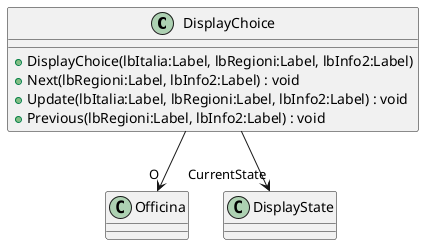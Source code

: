 @startuml
class DisplayChoice {
    + DisplayChoice(lbItalia:Label, lbRegioni:Label, lbInfo2:Label)
    + Next(lbRegioni:Label, lbInfo2:Label) : void
    + Update(lbItalia:Label, lbRegioni:Label, lbInfo2:Label) : void
    + Previous(lbRegioni:Label, lbInfo2:Label) : void
}
DisplayChoice --> "O" Officina
DisplayChoice --> "CurrentState" DisplayState
@enduml
